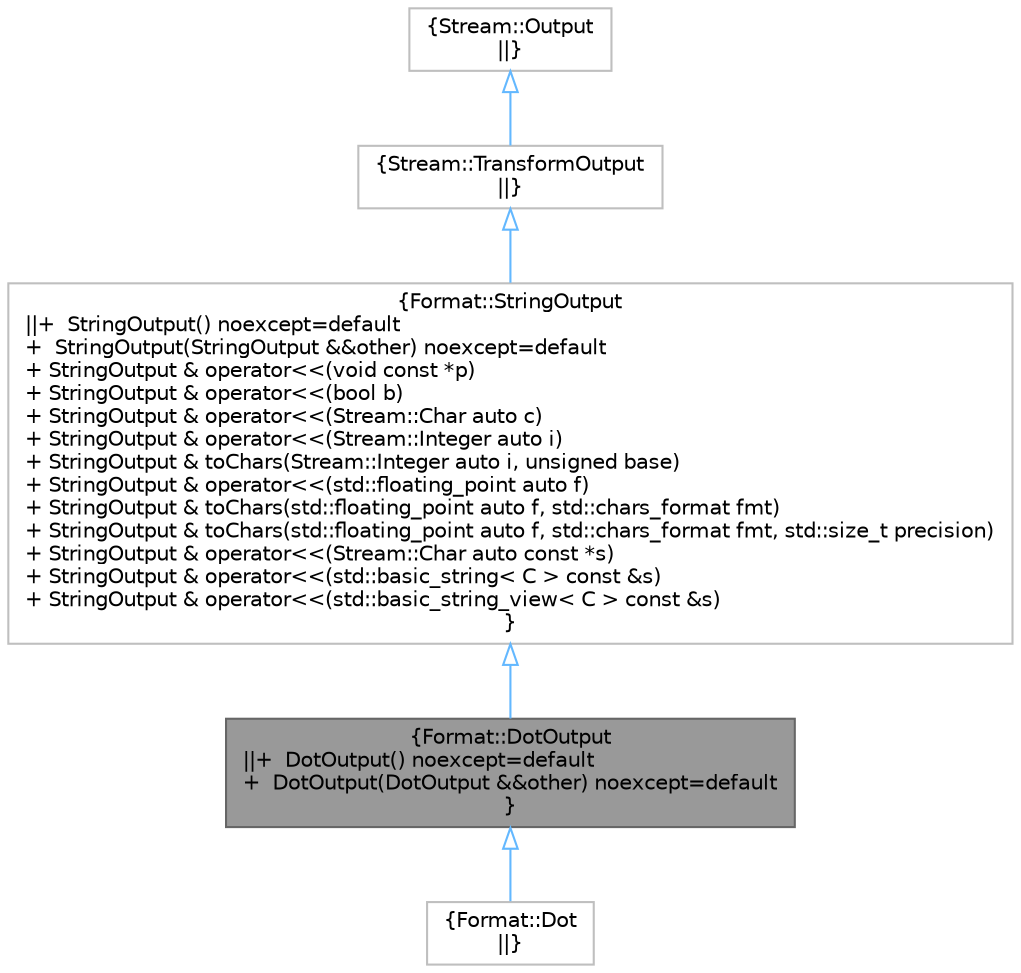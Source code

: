 digraph "Format::DotOutput"
{
 // LATEX_PDF_SIZE
  bgcolor="transparent";
  edge [fontname=Helvetica,fontsize=10,labelfontname=Helvetica,labelfontsize=10];
  node [fontname=Helvetica,fontsize=10,shape=box,height=0.2,width=0.4];
  Node1 [label="{Format::DotOutput\n||+  DotOutput() noexcept=default\l+  DotOutput(DotOutput &&other) noexcept=default\l}",height=0.2,width=0.4,color="gray40", fillcolor="grey60", style="filled", fontcolor="black",tooltip=" "];
  Node2 -> Node1 [dir="back",color="steelblue1",style="solid",arrowtail="onormal"];
  Node2 [label="{Format::StringOutput\n||+  StringOutput() noexcept=default\l+  StringOutput(StringOutput &&other) noexcept=default\l+ StringOutput & operator\<\<(void const *p)\l+ StringOutput & operator\<\<(bool b)\l+ StringOutput & operator\<\<(Stream::Char auto c)\l+ StringOutput & operator\<\<(Stream::Integer auto i)\l+ StringOutput & toChars(Stream::Integer auto i, unsigned base)\l+ StringOutput & operator\<\<(std::floating_point auto f)\l+ StringOutput & toChars(std::floating_point auto f, std::chars_format fmt)\l+ StringOutput & toChars(std::floating_point auto f, std::chars_format fmt, std::size_t precision)\l+ StringOutput & operator\<\<(Stream::Char auto const *s)\l+ StringOutput & operator\<\<(std::basic_string\< C \> const &s)\l+ StringOutput & operator\<\<(std::basic_string_view\< C \> const &s)\l}",height=0.2,width=0.4,color="grey75", fillcolor="white", style="filled",URL="$d1/dc1/classFormat_1_1StringOutput.html",tooltip=" "];
  Node3 -> Node2 [dir="back",color="steelblue1",style="solid",arrowtail="onormal"];
  Node3 [label="{Stream::TransformOutput\n||}",height=0.2,width=0.4,color="grey75", fillcolor="white", style="filled",URL="/tmp/build/x64/Release/Stream/tag.xml$d1/dff/classStream_1_1TransformOutput.html",tooltip=" "];
  Node4 -> Node3 [dir="back",color="steelblue1",style="solid",arrowtail="onormal"];
  Node4 [label="{Stream::Output\n||}",height=0.2,width=0.4,color="grey75", fillcolor="white", style="filled",URL="/tmp/build/x64/Release/Stream/tag.xml$df/dc2/classStream_1_1Output.html",tooltip=" "];
  Node1 -> Node5 [dir="back",color="steelblue1",style="solid",arrowtail="onormal"];
  Node5 [label="{Format::Dot\n||}",height=0.2,width=0.4,color="grey75", fillcolor="white", style="filled",URL="$d3/d2f/classFormat_1_1Dot.html",tooltip=" "];
}
